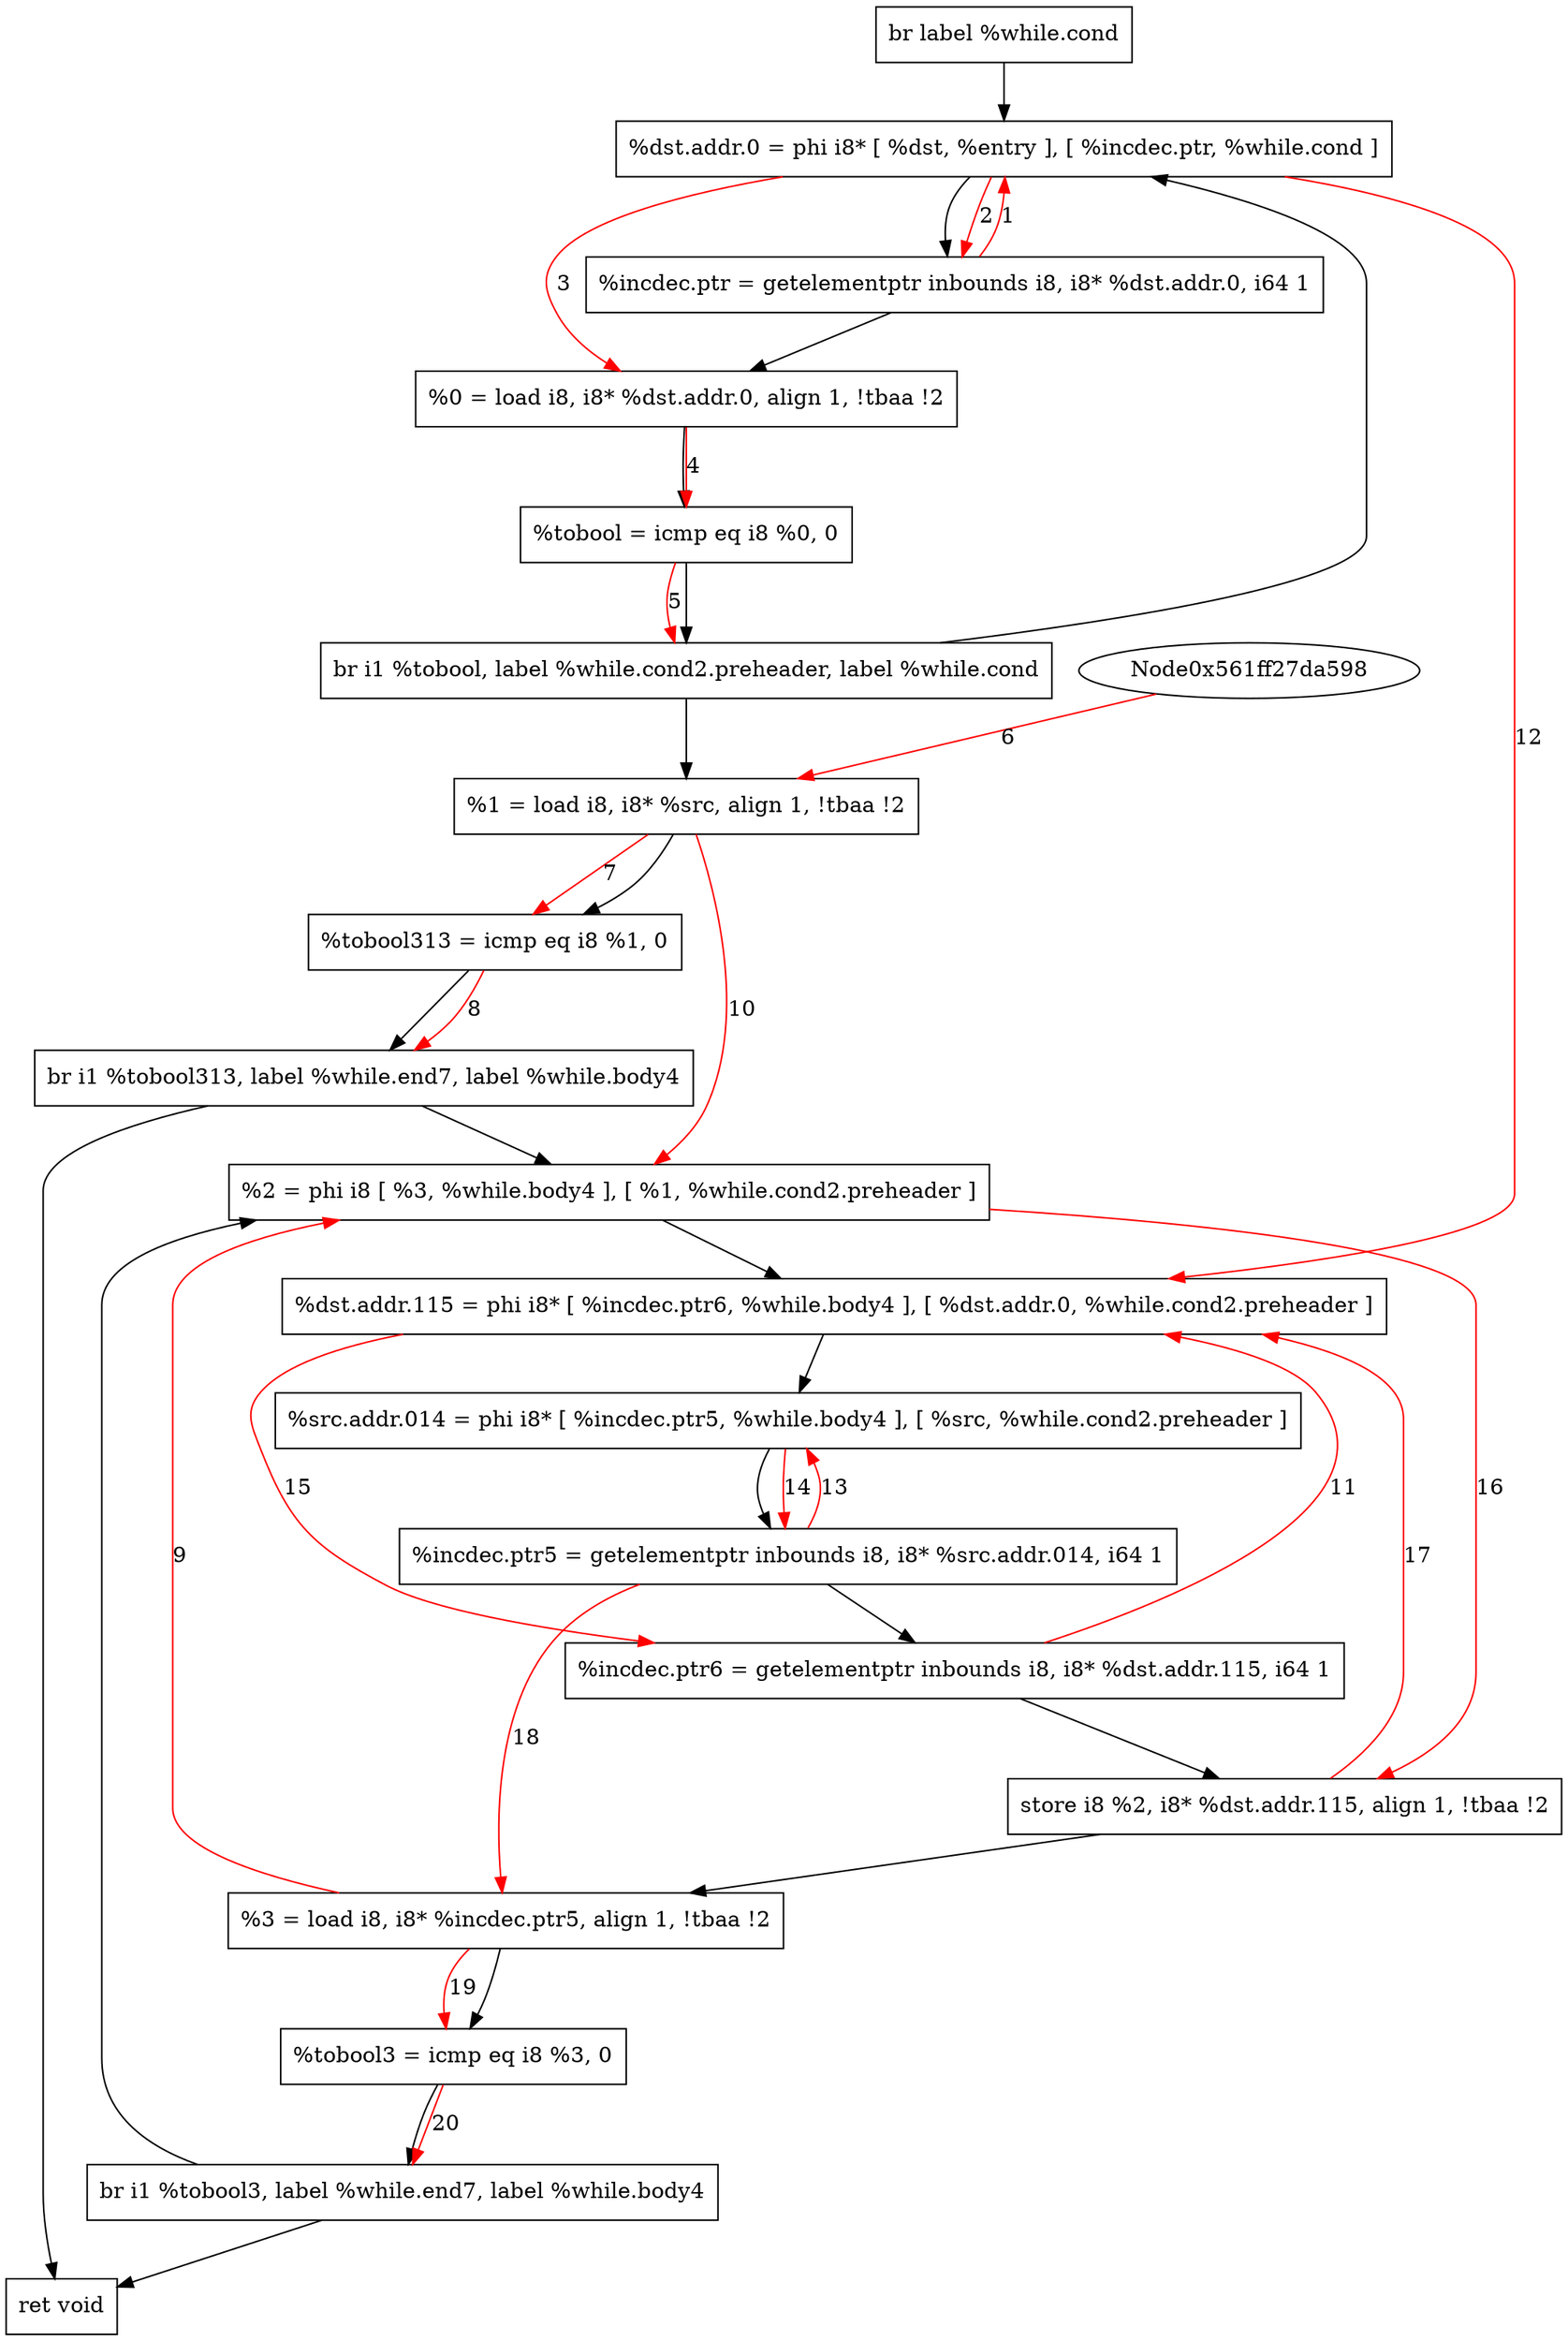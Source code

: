 digraph "CDFG for'func' function" {
	Node0x561ff27da838[shape=record, label="  br label %while.cond"]
	Node0x561ff27da8e8[shape=record, label="  %dst.addr.0 = phi i8* [ %dst, %entry ], [ %incdec.ptr, %while.cond ]"]
	Node0x561ff27db020[shape=record, label="  %incdec.ptr = getelementptr inbounds i8, i8* %dst.addr.0, i64 1"]
	Node0x561ff27da758[shape=record, label="  %0 = load i8, i8* %dst.addr.0, align 1, !tbaa !2"]
	Node0x561ff27dbf50[shape=record, label="  %tobool = icmp eq i8 %0, 0"]
	Node0x561ff2764db8[shape=record, label="  br i1 %tobool, label %while.cond2.preheader, label %while.cond"]
	Node0x561ff27dc078[shape=record, label="  %1 = load i8, i8* %src, align 1, !tbaa !2"]
	Node0x561ff27dc750[shape=record, label="  %tobool313 = icmp eq i8 %1, 0"]
	Node0x561ff2770228[shape=record, label="  br i1 %tobool313, label %while.end7, label %while.body4"]
	Node0x561ff27dc9f8[shape=record, label="  %2 = phi i8 [ %3, %while.body4 ], [ %1, %while.cond2.preheader ]"]
	Node0x561ff27dcb28[shape=record, label="  %dst.addr.115 = phi i8* [ %incdec.ptr6, %while.body4 ], [ %dst.addr.0, %while.cond2.preheader ]"]
	Node0x561ff27dccb8[shape=record, label="  %src.addr.014 = phi i8* [ %incdec.ptr5, %while.body4 ], [ %src, %while.cond2.preheader ]"]
	Node0x561ff27dcf20[shape=record, label="  %incdec.ptr5 = getelementptr inbounds i8, i8* %src.addr.014, i64 1"]
	Node0x561ff27dcfa0[shape=record, label="  %incdec.ptr6 = getelementptr inbounds i8, i8* %dst.addr.115, i64 1"]
	Node0x561ff27dd020[shape=record, label="  store i8 %2, i8* %dst.addr.115, align 1, !tbaa !2"]
	Node0x561ff27dc908[shape=record, label="  %3 = load i8, i8* %incdec.ptr5, align 1, !tbaa !2"]
	Node0x561ff27dd0a0[shape=record, label="  %tobool3 = icmp eq i8 %3, 0"]
	Node0x561ff2770348[shape=record, label="  br i1 %tobool3, label %while.end7, label %while.body4"]
	Node0x561ff27dc950[shape=record, label="  ret void"]
	Node0x561ff27da838 -> Node0x561ff27da8e8
	Node0x561ff27da8e8 -> Node0x561ff27db020
	Node0x561ff27db020 -> Node0x561ff27da758
	Node0x561ff27da758 -> Node0x561ff27dbf50
	Node0x561ff27dbf50 -> Node0x561ff2764db8
	Node0x561ff2764db8 -> Node0x561ff27dc078
	Node0x561ff2764db8 -> Node0x561ff27da8e8
	Node0x561ff27dc078 -> Node0x561ff27dc750
	Node0x561ff27dc750 -> Node0x561ff2770228
	Node0x561ff2770228 -> Node0x561ff27dc950
	Node0x561ff2770228 -> Node0x561ff27dc9f8
	Node0x561ff27dc9f8 -> Node0x561ff27dcb28
	Node0x561ff27dcb28 -> Node0x561ff27dccb8
	Node0x561ff27dccb8 -> Node0x561ff27dcf20
	Node0x561ff27dcf20 -> Node0x561ff27dcfa0
	Node0x561ff27dcfa0 -> Node0x561ff27dd020
	Node0x561ff27dd020 -> Node0x561ff27dc908
	Node0x561ff27dc908 -> Node0x561ff27dd0a0
	Node0x561ff27dd0a0 -> Node0x561ff2770348
	Node0x561ff2770348 -> Node0x561ff27dc950
	Node0x561ff2770348 -> Node0x561ff27dc9f8
edge [color=red]
	Node0x561ff27db020 -> Node0x561ff27da8e8[label="1"]
	Node0x561ff27da8e8 -> Node0x561ff27db020[label="2"]
	Node0x561ff27da8e8 -> Node0x561ff27da758[label="3"]
	Node0x561ff27da758 -> Node0x561ff27dbf50[label="4"]
	Node0x561ff27dbf50 -> Node0x561ff2764db8[label="5"]
	Node0x561ff27da598 -> Node0x561ff27dc078[label="6"]
	Node0x561ff27dc078 -> Node0x561ff27dc750[label="7"]
	Node0x561ff27dc750 -> Node0x561ff2770228[label="8"]
	Node0x561ff27dc908 -> Node0x561ff27dc9f8[label="9"]
	Node0x561ff27dc078 -> Node0x561ff27dc9f8[label="10"]
	Node0x561ff27dcfa0 -> Node0x561ff27dcb28[label="11"]
	Node0x561ff27da8e8 -> Node0x561ff27dcb28[label="12"]
	Node0x561ff27dcf20 -> Node0x561ff27dccb8[label="13"]
	Node0x561ff27dccb8 -> Node0x561ff27dcf20[label="14"]
	Node0x561ff27dcb28 -> Node0x561ff27dcfa0[label="15"]
	Node0x561ff27dc9f8 -> Node0x561ff27dd020[label="16"]
	Node0x561ff27dd020 -> Node0x561ff27dcb28[label="17"]
	Node0x561ff27dcf20 -> Node0x561ff27dc908[label="18"]
	Node0x561ff27dc908 -> Node0x561ff27dd0a0[label="19"]
	Node0x561ff27dd0a0 -> Node0x561ff2770348[label="20"]
}
